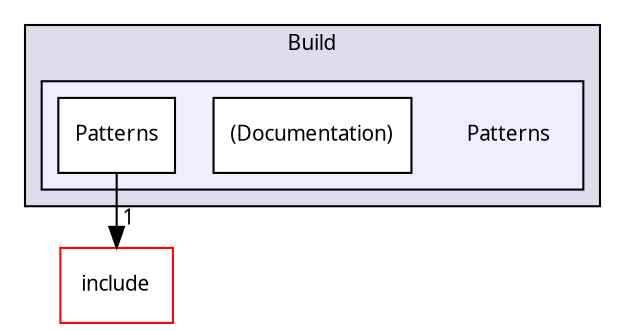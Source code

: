 digraph "Solution/Solution/Alicorn/Build/Patterns" {
  compound=true
  node [ fontsize="10", fontname="Verdana"];
  edge [ labelfontsize="10", labelfontname="Verdana"];
  subgraph clusterdir_8474876d6addb29d5cfd67f2cdcf2951 {
    graph [ bgcolor="#ddddee", pencolor="black", label="Build" fontname="Verdana", fontsize="10", URL="dir_8474876d6addb29d5cfd67f2cdcf2951.html"]
  subgraph clusterdir_16ec6319bdbe192bd3493b8915d6e5c2 {
    graph [ bgcolor="#eeeeff", pencolor="black", label="" URL="dir_16ec6319bdbe192bd3493b8915d6e5c2.html"];
    dir_16ec6319bdbe192bd3493b8915d6e5c2 [shape=plaintext label="Patterns"];
    dir_a7fc7c10fa7d0297a2c6e4e629b66876 [shape=box label="(Documentation)" color="black" fillcolor="white" style="filled" URL="dir_a7fc7c10fa7d0297a2c6e4e629b66876.html"];
    dir_f4d9bf797b09b05aa4837b46a8b90890 [shape=box label="Patterns" color="black" fillcolor="white" style="filled" URL="dir_f4d9bf797b09b05aa4837b46a8b90890.html"];
  }
  }
  dir_3e485b6767415191f62ea634d9473613 [shape=box label="include" fillcolor="white" style="filled" color="red" URL="dir_3e485b6767415191f62ea634d9473613.html"];
  dir_f4d9bf797b09b05aa4837b46a8b90890->dir_3e485b6767415191f62ea634d9473613 [headlabel="1", labeldistance=1.5 headhref="dir_000041_000048.html"];
}
